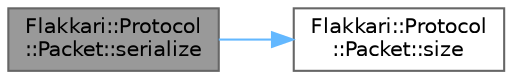 digraph "Flakkari::Protocol::Packet::serialize"
{
 // LATEX_PDF_SIZE
  bgcolor="transparent";
  edge [fontname=Helvetica,fontsize=10,labelfontname=Helvetica,labelfontsize=10];
  node [fontname=Helvetica,fontsize=10,shape=box,height=0.2,width=0.4];
  rankdir="LR";
  Node1 [id="Node000001",label="Flakkari::Protocol\l::Packet::serialize",height=0.2,width=0.4,color="gray40", fillcolor="grey60", style="filled", fontcolor="black",tooltip="Serialize the packet into a buffer to be sent over the network."];
  Node1 -> Node2 [id="edge1_Node000001_Node000002",color="steelblue1",style="solid",tooltip=" "];
  Node2 [id="Node000002",label="Flakkari::Protocol\l::Packet::size",height=0.2,width=0.4,color="grey40", fillcolor="white", style="filled",URL="$db/d59/structFlakkari_1_1Protocol_1_1Packet.html#a582b8f7654507bb11286866d96e7d5c3",tooltip="Get the size of the packet."];
}
